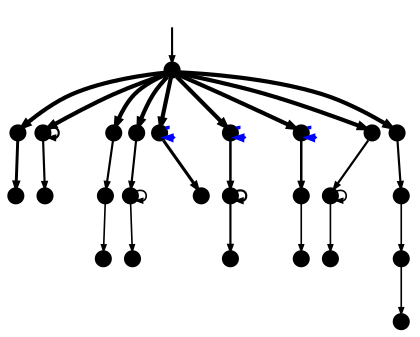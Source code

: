 digraph model {
  orientation = portrait;
  graph [ rankdir = "TB", ranksep="0.1", nodesep="0.05" ];
  node [ fontname = "Helvetica", fontsize="6.0", shape="point", margin="0.01", height="0.1", width="0.5" ];
  edge [ fontname = "Helvetica", arrowsize=".3", arrowhead="normal", fontsize="6.0", margin="0.05" ];
None [shape=none, style=invis, width=0.1, height=0.1]
None->0
{rank = source; None}
0->1[penwidth="2.0043213737826426",label = "  "];1->2[penwidth="1.414973347970818",label = "  "];0->3[penwidth="2.0043213737826426",label = "  "];3->3[penwidth="1.0413926851582251",label = "  "];3->4[penwidth="1.0413926851582251",label = "  "];0->5[penwidth="2.0043213737826426",label = "  "];5->6[penwidth="1.0413926851582251",label = "  "];6->7[penwidth="0.7781512503836436",label = "  "];0->8[penwidth="2.0043213737826426",label = "  "];8->9[penwidth="1.0413926851582251",label = "  "];9->9[penwidth="0.7781512503836436",label = "  "];9->10[penwidth="0.7781512503836436",label = "  "];0->11[penwidth="2.0043213737826426",label = "  "];11->11[style=dotted, color=blue,penwidth="1.662757831681574",label = "  "];11->12[penwidth="1.4913616938342726",label = "  "];0->13[penwidth="2.0043213737826426",label = "  "];13->13[style=dotted, color=blue,penwidth="1.662757831681574",label = "  "];13->14[penwidth="1.2041199826559248",label = "  "];14->14[penwidth="1.0413926851582251",label = "  "];14->15[penwidth="1.0413926851582251",label = "  "];0->16[penwidth="2.0043213737826426",label = "  "];16->16[style=dotted, color=blue,penwidth="1.662757831681574",label = "  "];16->17[penwidth="1.2041199826559248",label = "  "];17->18[penwidth="0.7781512503836436",label = "  "];0->19[penwidth="2.0043213737826426",label = "  "];19->20[penwidth="1.0413926851582251",label = "  "];20->20[penwidth="0.7781512503836436",label = "  "];20->21[penwidth="0.7781512503836436",label = "  "];0->22[penwidth="2.0043213737826426",label = "  "];22->23[penwidth="1.0413926851582251",label = "  "];23->24[penwidth="0.7781512503836436",label = "  "];24->25[penwidth="0.7781512503836436",label = "  "];}
